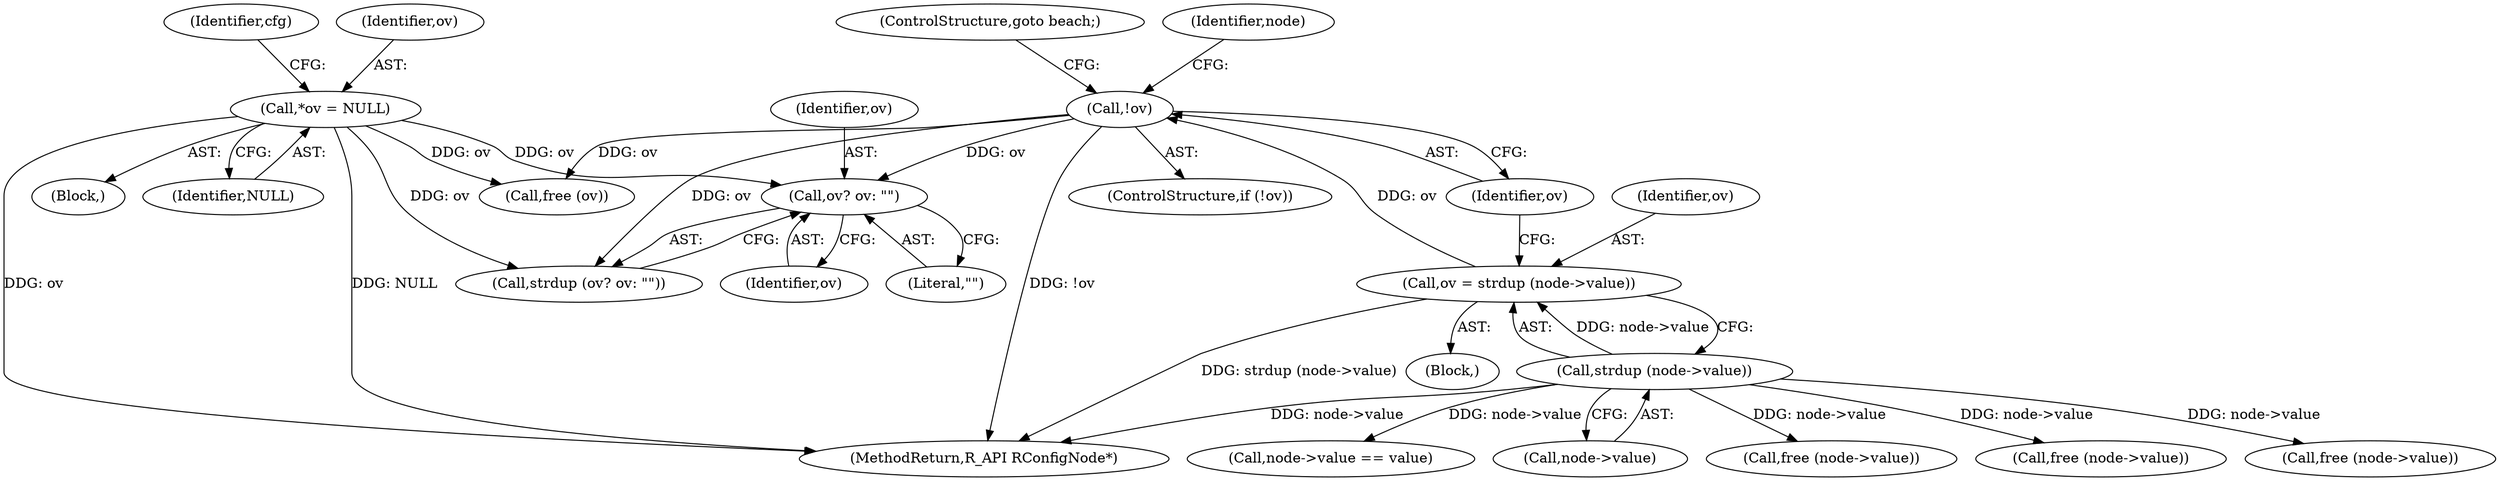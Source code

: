digraph "0_radare2_f85bc674b2a2256a364fe796351bc1971e106005@pointer" {
"1000409" [label="(Call,ov? ov: \"\")"];
"1000111" [label="(Call,*ov = NULL)"];
"1000161" [label="(Call,!ov)"];
"1000154" [label="(Call,ov = strdup (node->value))"];
"1000156" [label="(Call,strdup (node->value))"];
"1000118" [label="(Identifier,cfg)"];
"1000223" [label="(Call,free (node->value))"];
"1000412" [label="(Literal,\"\")"];
"1000155" [label="(Identifier,ov)"];
"1000400" [label="(Call,free (node->value))"];
"1000414" [label="(Call,free (ov))"];
"1000161" [label="(Call,!ov)"];
"1000113" [label="(Identifier,NULL)"];
"1000208" [label="(Call,free (node->value))"];
"1000408" [label="(Call,strdup (ov? ov: \"\"))"];
"1000411" [label="(Identifier,ov)"];
"1000164" [label="(ControlStructure,goto beach;)"];
"1000160" [label="(ControlStructure,if (!ov))"];
"1000162" [label="(Identifier,ov)"];
"1000154" [label="(Call,ov = strdup (node->value))"];
"1000410" [label="(Identifier,ov)"];
"1000105" [label="(Block,)"];
"1000180" [label="(Identifier,node)"];
"1000241" [label="(Call,node->value == value)"];
"1000156" [label="(Call,strdup (node->value))"];
"1000418" [label="(MethodReturn,R_API RConfigNode*)"];
"1000111" [label="(Call,*ov = NULL)"];
"1000409" [label="(Call,ov? ov: \"\")"];
"1000112" [label="(Identifier,ov)"];
"1000157" [label="(Call,node->value)"];
"1000153" [label="(Block,)"];
"1000409" -> "1000408"  [label="AST: "];
"1000409" -> "1000411"  [label="CFG: "];
"1000409" -> "1000412"  [label="CFG: "];
"1000410" -> "1000409"  [label="AST: "];
"1000411" -> "1000409"  [label="AST: "];
"1000412" -> "1000409"  [label="AST: "];
"1000408" -> "1000409"  [label="CFG: "];
"1000111" -> "1000409"  [label="DDG: ov"];
"1000161" -> "1000409"  [label="DDG: ov"];
"1000111" -> "1000105"  [label="AST: "];
"1000111" -> "1000113"  [label="CFG: "];
"1000112" -> "1000111"  [label="AST: "];
"1000113" -> "1000111"  [label="AST: "];
"1000118" -> "1000111"  [label="CFG: "];
"1000111" -> "1000418"  [label="DDG: ov"];
"1000111" -> "1000418"  [label="DDG: NULL"];
"1000111" -> "1000408"  [label="DDG: ov"];
"1000111" -> "1000414"  [label="DDG: ov"];
"1000161" -> "1000160"  [label="AST: "];
"1000161" -> "1000162"  [label="CFG: "];
"1000162" -> "1000161"  [label="AST: "];
"1000164" -> "1000161"  [label="CFG: "];
"1000180" -> "1000161"  [label="CFG: "];
"1000161" -> "1000418"  [label="DDG: !ov"];
"1000154" -> "1000161"  [label="DDG: ov"];
"1000161" -> "1000408"  [label="DDG: ov"];
"1000161" -> "1000414"  [label="DDG: ov"];
"1000154" -> "1000153"  [label="AST: "];
"1000154" -> "1000156"  [label="CFG: "];
"1000155" -> "1000154"  [label="AST: "];
"1000156" -> "1000154"  [label="AST: "];
"1000162" -> "1000154"  [label="CFG: "];
"1000154" -> "1000418"  [label="DDG: strdup (node->value)"];
"1000156" -> "1000154"  [label="DDG: node->value"];
"1000156" -> "1000157"  [label="CFG: "];
"1000157" -> "1000156"  [label="AST: "];
"1000156" -> "1000418"  [label="DDG: node->value"];
"1000156" -> "1000208"  [label="DDG: node->value"];
"1000156" -> "1000223"  [label="DDG: node->value"];
"1000156" -> "1000241"  [label="DDG: node->value"];
"1000156" -> "1000400"  [label="DDG: node->value"];
}
